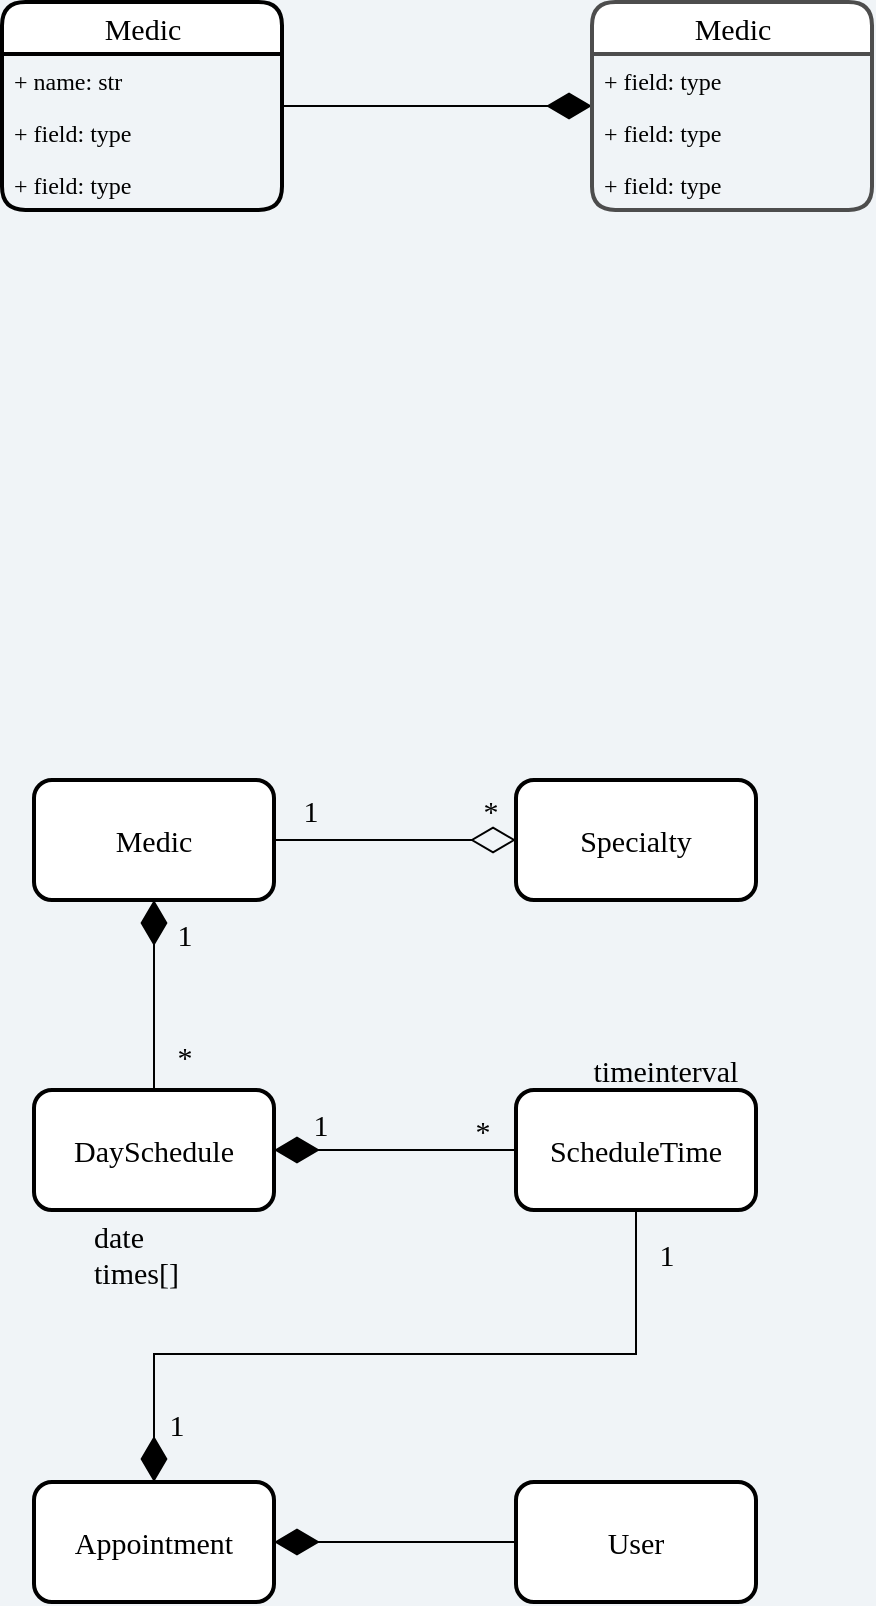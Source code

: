 <mxfile version="14.5.1" type="device"><diagram id="MTCiKxxDYL1REa5VBqjC" name="Página-1"><mxGraphModel dx="1459" dy="1161" grid="0" gridSize="10" guides="1" tooltips="1" connect="1" arrows="1" fold="1" page="0" pageScale="1" pageWidth="827" pageHeight="1169" background="#F0F4F7" math="0" shadow="0"><root><mxCell id="0"/><mxCell id="1" parent="0"/><mxCell id="7nP-6yGv044iFDfuSlD5-32" value="" style="edgeStyle=orthogonalEdgeStyle;rounded=0;orthogonalLoop=1;jettySize=auto;html=1;endArrow=diamondThin;endFill=1;endSize=20;targetPerimeterSpacing=0;fontFamily=Poppins;fontSize=15;" edge="1" parent="1" source="7nP-6yGv044iFDfuSlD5-18" target="7nP-6yGv044iFDfuSlD5-28"><mxGeometry relative="1" as="geometry"/></mxCell><mxCell id="7nP-6yGv044iFDfuSlD5-18" value="Medic" style="swimlane;fontStyle=0;childLayout=stackLayout;horizontal=1;startSize=26;horizontalStack=0;resizeParent=1;resizeParentMax=0;resizeLast=0;collapsible=1;marginBottom=0;rounded=1;strokeWidth=2;fontFamily=Poppins;fontSize=15;align=center;html=1;swimlaneLine=1;fixDash=0;autosize=0;container=0;backgroundOutline=0;" vertex="1" parent="1"><mxGeometry x="-138" y="-139" width="140" height="104" as="geometry"><mxRectangle x="-29" y="237" width="112" height="26" as="alternateBounds"/></mxGeometry></mxCell><mxCell id="7nP-6yGv044iFDfuSlD5-21" value="+ name: str" style="text;strokeColor=none;fillColor=none;align=left;verticalAlign=top;spacingLeft=4;spacingRight=4;overflow=hidden;rotatable=0;points=[[0,0.5],[1,0.5]];portConstraint=eastwest;fontFamily=Poppins;" vertex="1" parent="7nP-6yGv044iFDfuSlD5-18"><mxGeometry y="26" width="140" height="26" as="geometry"/></mxCell><mxCell id="7nP-6yGv044iFDfuSlD5-20" value="+ field: type" style="text;strokeColor=none;fillColor=none;align=left;verticalAlign=top;spacingLeft=4;spacingRight=4;overflow=hidden;rotatable=0;points=[[0,0.5],[1,0.5]];portConstraint=eastwest;fontFamily=Poppins;" vertex="1" parent="7nP-6yGv044iFDfuSlD5-18"><mxGeometry y="52" width="140" height="26" as="geometry"/></mxCell><mxCell id="7nP-6yGv044iFDfuSlD5-19" value="+ field: type" style="text;strokeColor=none;align=left;verticalAlign=top;spacingLeft=4;spacingRight=4;overflow=hidden;rotatable=0;points=[[0,0.5],[1,0.5]];portConstraint=eastwest;fontFamily=Poppins;" vertex="1" parent="7nP-6yGv044iFDfuSlD5-18"><mxGeometry y="78" width="140" height="26" as="geometry"/></mxCell><mxCell id="7nP-6yGv044iFDfuSlD5-28" value="Medic" style="swimlane;fontStyle=0;childLayout=stackLayout;horizontal=1;startSize=26;horizontalStack=0;resizeParent=1;resizeParentMax=0;resizeLast=0;collapsible=1;marginBottom=0;rounded=1;strokeColor=#4D4D4D;strokeWidth=2;fontFamily=Poppins;fontSize=15;align=center;html=1;" vertex="1" parent="1"><mxGeometry x="157" y="-139" width="140" height="104" as="geometry"><mxRectangle x="-29" y="237" width="112" height="26" as="alternateBounds"/></mxGeometry></mxCell><mxCell id="7nP-6yGv044iFDfuSlD5-29" value="+ field: type" style="text;strokeColor=none;fillColor=none;align=left;verticalAlign=top;spacingLeft=4;spacingRight=4;overflow=hidden;rotatable=0;points=[[0,0.5],[1,0.5]];portConstraint=eastwest;fontFamily=Poppins;" vertex="1" parent="7nP-6yGv044iFDfuSlD5-28"><mxGeometry y="26" width="140" height="26" as="geometry"/></mxCell><mxCell id="7nP-6yGv044iFDfuSlD5-30" value="+ field: type" style="text;strokeColor=none;fillColor=none;align=left;verticalAlign=top;spacingLeft=4;spacingRight=4;overflow=hidden;rotatable=0;points=[[0,0.5],[1,0.5]];portConstraint=eastwest;fontFamily=Poppins;" vertex="1" parent="7nP-6yGv044iFDfuSlD5-28"><mxGeometry y="52" width="140" height="26" as="geometry"/></mxCell><mxCell id="7nP-6yGv044iFDfuSlD5-31" value="+ field: type" style="text;strokeColor=none;fillColor=none;align=left;verticalAlign=top;spacingLeft=4;spacingRight=4;overflow=hidden;rotatable=0;points=[[0,0.5],[1,0.5]];portConstraint=eastwest;fontFamily=Poppins;" vertex="1" parent="7nP-6yGv044iFDfuSlD5-28"><mxGeometry y="78" width="140" height="26" as="geometry"/></mxCell><mxCell id="7nP-6yGv044iFDfuSlD5-33" value="Medic" style="rounded=1;whiteSpace=wrap;html=1;strokeColor=#000000;strokeWidth=2;fillColor=#ffffff;gradientColor=none;fontFamily=Poppins;fontSize=15;align=center;" vertex="1" parent="1"><mxGeometry x="-122" y="250" width="120" height="60" as="geometry"/></mxCell><mxCell id="7nP-6yGv044iFDfuSlD5-35" style="edgeStyle=orthogonalEdgeStyle;rounded=0;orthogonalLoop=1;jettySize=auto;html=1;endArrow=diamondThin;endFill=0;endSize=20;targetPerimeterSpacing=0;fontFamily=Poppins;fontSize=15;" edge="1" parent="1" source="7nP-6yGv044iFDfuSlD5-33" target="7nP-6yGv044iFDfuSlD5-34"><mxGeometry relative="1" as="geometry"/></mxCell><mxCell id="7nP-6yGv044iFDfuSlD5-34" value="Specialty" style="rounded=1;whiteSpace=wrap;html=1;strokeColor=#000000;strokeWidth=2;fillColor=#ffffff;gradientColor=none;fontFamily=Poppins;fontSize=15;align=center;" vertex="1" parent="1"><mxGeometry x="119" y="250" width="120" height="60" as="geometry"/></mxCell><mxCell id="7nP-6yGv044iFDfuSlD5-37" style="edgeStyle=orthogonalEdgeStyle;rounded=0;orthogonalLoop=1;jettySize=auto;html=1;endArrow=diamondThin;endFill=1;endSize=20;targetPerimeterSpacing=0;fontFamily=Poppins;fontSize=15;" edge="1" parent="1" source="7nP-6yGv044iFDfuSlD5-36" target="7nP-6yGv044iFDfuSlD5-33"><mxGeometry relative="1" as="geometry"/></mxCell><mxCell id="7nP-6yGv044iFDfuSlD5-36" value="DaySchedule" style="rounded=1;whiteSpace=wrap;html=1;strokeColor=#000000;strokeWidth=2;fillColor=#ffffff;gradientColor=none;fontFamily=Poppins;fontSize=15;align=center;" vertex="1" parent="1"><mxGeometry x="-122" y="405" width="120" height="60" as="geometry"/></mxCell><mxCell id="7nP-6yGv044iFDfuSlD5-45" style="edgeStyle=orthogonalEdgeStyle;rounded=0;orthogonalLoop=1;jettySize=auto;html=1;endArrow=diamondThin;endFill=1;endSize=20;targetPerimeterSpacing=0;fontFamily=Poppins;fontSize=15;" edge="1" parent="1" source="7nP-6yGv044iFDfuSlD5-43" target="7nP-6yGv044iFDfuSlD5-36"><mxGeometry relative="1" as="geometry"><Array as="points"><mxPoint x="60" y="435"/><mxPoint x="60" y="435"/></Array></mxGeometry></mxCell><mxCell id="7nP-6yGv044iFDfuSlD5-43" value="ScheduleTime" style="rounded=1;whiteSpace=wrap;html=1;strokeColor=#000000;strokeWidth=2;fillColor=#ffffff;gradientColor=none;fontFamily=Poppins;fontSize=15;align=center;" vertex="1" parent="1"><mxGeometry x="119" y="405" width="120" height="60" as="geometry"/></mxCell><mxCell id="7nP-6yGv044iFDfuSlD5-46" value="timeinterval" style="text;strokeColor=none;fillColor=none;align=center;verticalAlign=middle;rounded=0;fontFamily=Poppins;fontSize=15;html=1;whiteSpace=wrap;" vertex="1" parent="1"><mxGeometry x="143" y="385" width="102" height="20" as="geometry"/></mxCell><mxCell id="7nP-6yGv044iFDfuSlD5-48" value="1" style="text;html=1;align=center;verticalAlign=middle;resizable=0;points=[];autosize=1;fontSize=15;fontFamily=Poppins;" vertex="1" parent="1"><mxGeometry x="13" y="411" width="15" height="22" as="geometry"/></mxCell><mxCell id="7nP-6yGv044iFDfuSlD5-49" value="*" style="text;html=1;align=center;verticalAlign=middle;resizable=0;points=[];autosize=1;fontSize=15;fontFamily=Poppins;" vertex="1" parent="1"><mxGeometry x="93" y="414" width="17" height="22" as="geometry"/></mxCell><mxCell id="7nP-6yGv044iFDfuSlD5-51" value="date&lt;br&gt;times[]" style="text;html=1;align=left;verticalAlign=middle;resizable=0;points=[];autosize=1;fontSize=15;fontFamily=Poppins;" vertex="1" parent="1"><mxGeometry x="-94.5" y="467" width="65" height="40" as="geometry"/></mxCell><mxCell id="7nP-6yGv044iFDfuSlD5-52" value="*" style="text;html=1;align=center;verticalAlign=middle;resizable=0;points=[];autosize=1;fontSize=15;fontFamily=Poppins;" vertex="1" parent="1"><mxGeometry x="-56" y="377" width="17" height="22" as="geometry"/></mxCell><mxCell id="7nP-6yGv044iFDfuSlD5-53" value="1" style="text;html=1;align=center;verticalAlign=middle;resizable=0;points=[];autosize=1;fontSize=15;fontFamily=Poppins;" vertex="1" parent="1"><mxGeometry x="-55" y="316" width="15" height="22" as="geometry"/></mxCell><mxCell id="7nP-6yGv044iFDfuSlD5-70" style="edgeStyle=orthogonalEdgeStyle;rounded=0;orthogonalLoop=1;jettySize=auto;html=1;endArrow=diamondThin;endFill=1;endSize=20;targetPerimeterSpacing=0;strokeWidth=1;fontFamily=Poppins;fontSize=15;" edge="1" parent="1" source="7nP-6yGv044iFDfuSlD5-63" target="7nP-6yGv044iFDfuSlD5-55"><mxGeometry relative="1" as="geometry"/></mxCell><mxCell id="7nP-6yGv044iFDfuSlD5-71" style="edgeStyle=orthogonalEdgeStyle;rounded=0;orthogonalLoop=1;jettySize=auto;html=1;endArrow=diamondThin;endFill=1;endSize=20;targetPerimeterSpacing=0;strokeWidth=1;fontFamily=Poppins;fontSize=15;" edge="1" parent="1" source="7nP-6yGv044iFDfuSlD5-43" target="7nP-6yGv044iFDfuSlD5-55"><mxGeometry relative="1" as="geometry"><Array as="points"><mxPoint x="179" y="537"/><mxPoint x="-62" y="537"/></Array></mxGeometry></mxCell><mxCell id="7nP-6yGv044iFDfuSlD5-55" value="Appointment" style="rounded=1;whiteSpace=wrap;html=1;strokeColor=#000000;strokeWidth=2;fillColor=#ffffff;gradientColor=none;fontFamily=Poppins;fontSize=15;align=center;" vertex="1" parent="1"><mxGeometry x="-122" y="601" width="120" height="60" as="geometry"/></mxCell><mxCell id="7nP-6yGv044iFDfuSlD5-63" value="User" style="whiteSpace=wrap;html=1;rounded=1;strokeColor=#000000;strokeWidth=2;fillColor=#ffffff;gradientColor=none;fontFamily=Poppins;fontSize=15;align=center;" vertex="1" parent="1"><mxGeometry x="119" y="601" width="120" height="60" as="geometry"/></mxCell><mxCell id="7nP-6yGv044iFDfuSlD5-66" value="1" style="text;html=1;align=center;verticalAlign=middle;resizable=0;points=[];autosize=1;fontSize=15;fontFamily=Poppins;" vertex="1" parent="1"><mxGeometry x="8" y="254" width="15" height="22" as="geometry"/></mxCell><mxCell id="7nP-6yGv044iFDfuSlD5-67" value="*" style="text;html=1;align=center;verticalAlign=middle;resizable=0;points=[];autosize=1;fontSize=15;fontFamily=Poppins;" vertex="1" parent="1"><mxGeometry x="97" y="254" width="17" height="22" as="geometry"/></mxCell><mxCell id="7nP-6yGv044iFDfuSlD5-72" value="1" style="text;html=1;align=center;verticalAlign=middle;resizable=0;points=[];autosize=1;fontSize=15;fontFamily=Poppins;" vertex="1" parent="1"><mxGeometry x="-59" y="561" width="15" height="22" as="geometry"/></mxCell><mxCell id="7nP-6yGv044iFDfuSlD5-73" value="1" style="text;html=1;align=center;verticalAlign=middle;resizable=0;points=[];autosize=1;fontSize=15;fontFamily=Poppins;" vertex="1" parent="1"><mxGeometry x="186" y="476" width="15" height="22" as="geometry"/></mxCell></root></mxGraphModel></diagram></mxfile>